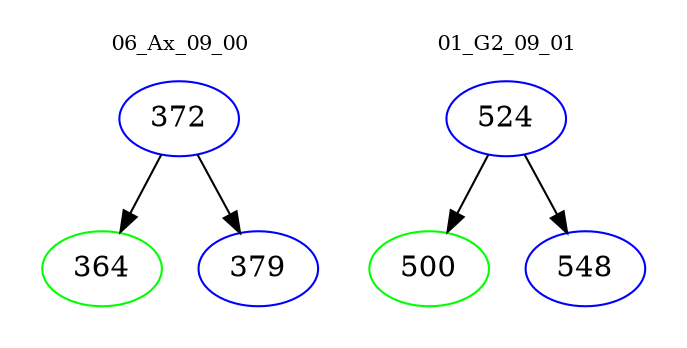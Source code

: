 digraph{
subgraph cluster_0 {
color = white
label = "06_Ax_09_00";
fontsize=10;
T0_372 [label="372", color="blue"]
T0_372 -> T0_364 [color="black"]
T0_364 [label="364", color="green"]
T0_372 -> T0_379 [color="black"]
T0_379 [label="379", color="blue"]
}
subgraph cluster_1 {
color = white
label = "01_G2_09_01";
fontsize=10;
T1_524 [label="524", color="blue"]
T1_524 -> T1_500 [color="black"]
T1_500 [label="500", color="green"]
T1_524 -> T1_548 [color="black"]
T1_548 [label="548", color="blue"]
}
}
